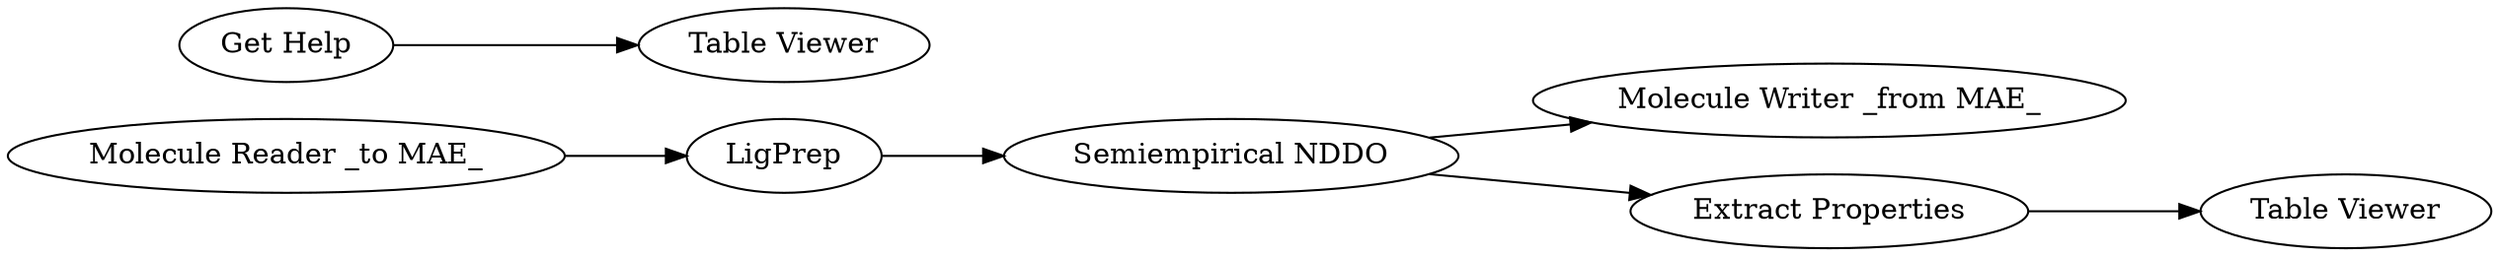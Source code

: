 digraph {
	8458 [label="Molecule Writer _from MAE_"]
	8459 [label="Molecule Reader _to MAE_"]
	8460 [label=LigPrep]
	8462 [label="Semiempirical NDDO"]
	8463 [label="Extract Properties"]
	8464 [label="Table Viewer"]
	15210 [label="Get Help"]
	15211 [label="Table Viewer"]
	8459 -> 8460
	8460 -> 8462
	8462 -> 8463
	8462 -> 8458
	8463 -> 8464
	15210 -> 15211
	rankdir=LR
}
